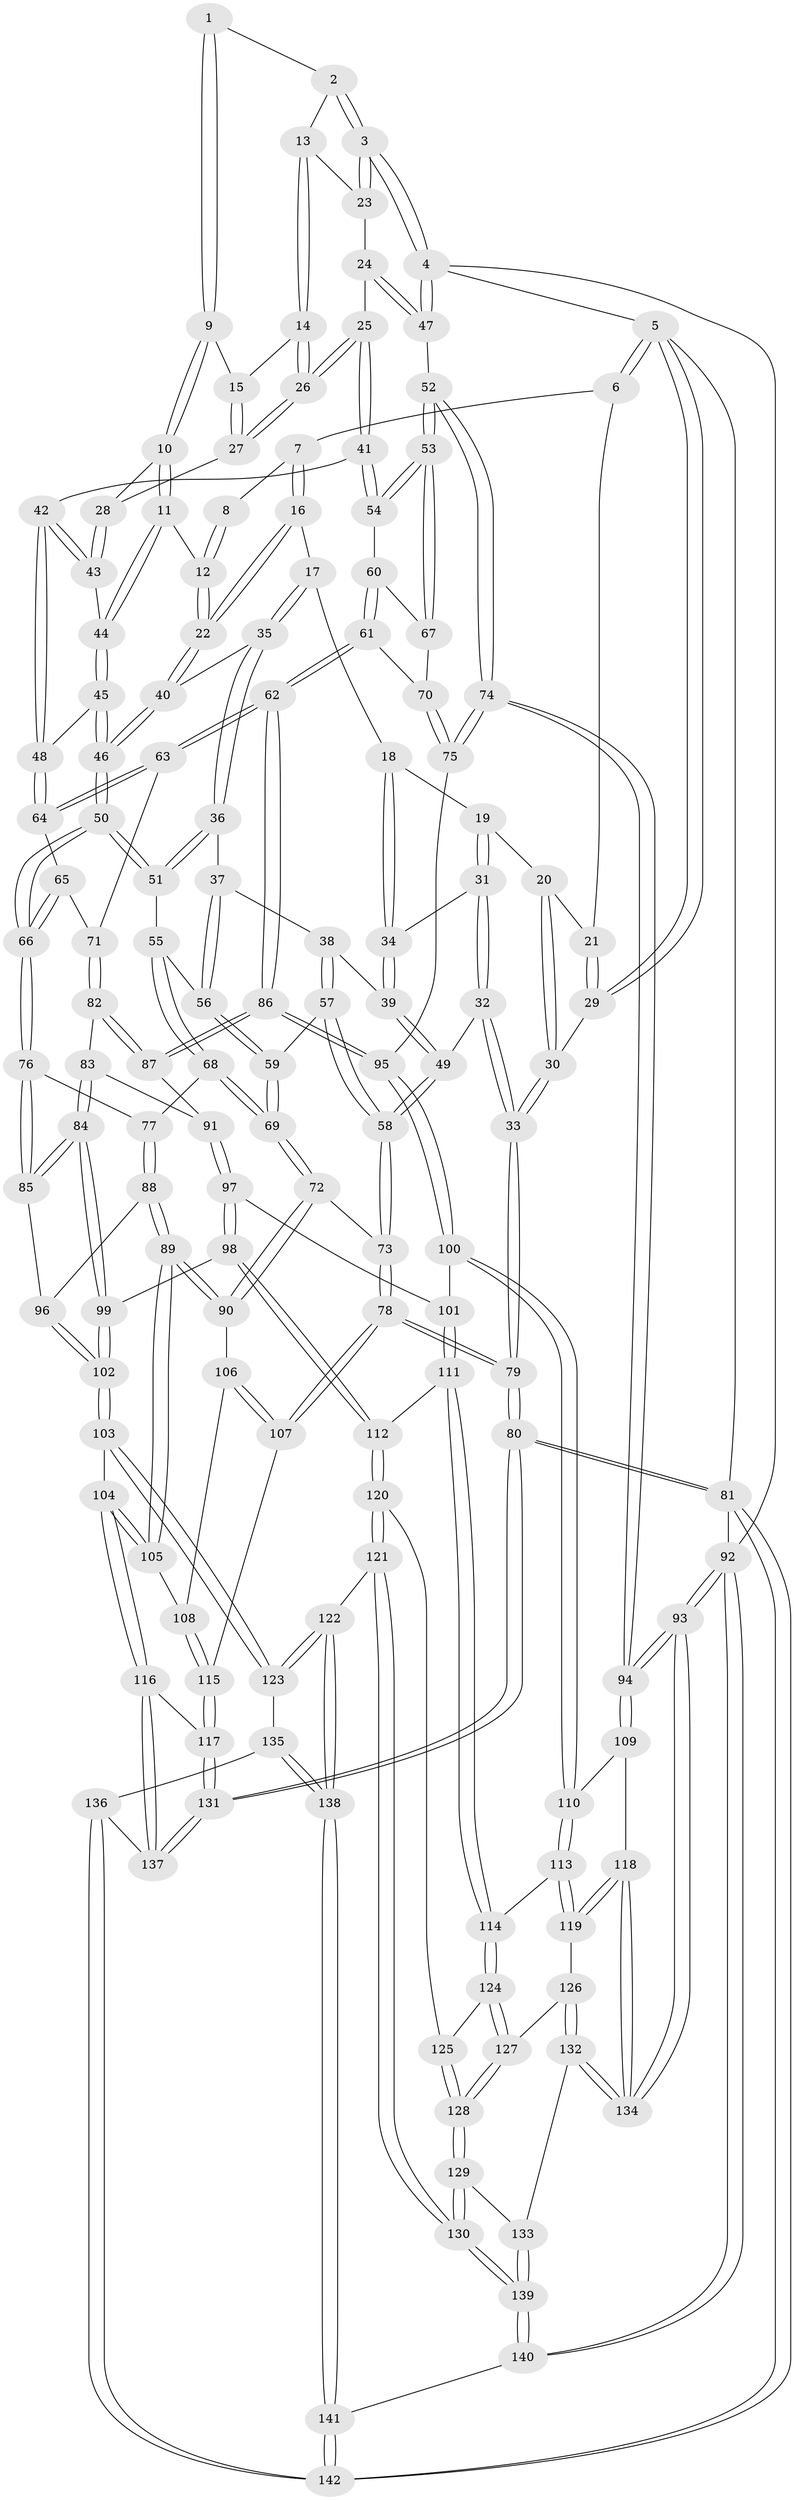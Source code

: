 // coarse degree distribution, {3: 0.11627906976744186, 5: 0.32558139534883723, 4: 0.43023255813953487, 6: 0.12790697674418605}
// Generated by graph-tools (version 1.1) at 2025/42/03/06/25 10:42:28]
// undirected, 142 vertices, 352 edges
graph export_dot {
graph [start="1"]
  node [color=gray90,style=filled];
  1 [pos="+0.598870779776815+0"];
  2 [pos="+0.7075003298524569+0"];
  3 [pos="+1+0"];
  4 [pos="+1+0"];
  5 [pos="+0+0"];
  6 [pos="+0.11807708105015942+0"];
  7 [pos="+0.2657077424487569+0"];
  8 [pos="+0.5276152737120482+0"];
  9 [pos="+0.6078769579227555+0.04638165408144555"];
  10 [pos="+0.5983659927532617+0.08884951170209475"];
  11 [pos="+0.5744286911522319+0.10190135939343846"];
  12 [pos="+0.4791549542892318+0.09022376730718253"];
  13 [pos="+0.7580615234697441+0"];
  14 [pos="+0.7561420046631319+0.03318380232033122"];
  15 [pos="+0.667430675530583+0.05492567802286395"];
  16 [pos="+0.2858408621653826+0"];
  17 [pos="+0.268573318727204+0.054306885781621246"];
  18 [pos="+0.2607411008036787+0.05892238888672809"];
  19 [pos="+0.11099188443003112+0.0758000578653227"];
  20 [pos="+0.11072256126982163+0.07499743991031685"];
  21 [pos="+0.10782853477846341+0.057454427683062165"];
  22 [pos="+0.44801102354955014+0.117941186285009"];
  23 [pos="+0.8614161714177984+0.029938317247799117"];
  24 [pos="+0.9094513910181985+0.1106975935892191"];
  25 [pos="+0.7859130285334206+0.1722035297358692"];
  26 [pos="+0.7667832080498552+0.12881232359892997"];
  27 [pos="+0.66514051387286+0.10177894210674526"];
  28 [pos="+0.6116789556506332+0.09678621301648842"];
  29 [pos="+0+0.06874628438414829"];
  30 [pos="+0+0.11739685071802407"];
  31 [pos="+0.11444149816432529+0.17438298836439164"];
  32 [pos="+0+0.22642946885066834"];
  33 [pos="+0+0.20381552409189127"];
  34 [pos="+0.12911935378108827+0.18013998394618197"];
  35 [pos="+0.3284306216896474+0.17691741536591307"];
  36 [pos="+0.32408815949112485+0.18604980056454642"];
  37 [pos="+0.2778505397126225+0.22408896793248909"];
  38 [pos="+0.20652870712434251+0.23757489088996486"];
  39 [pos="+0.1879885434237638+0.2330972232181023"];
  40 [pos="+0.43930123049681846+0.1370565907930837"];
  41 [pos="+0.7785293246069482+0.20251305692860147"];
  42 [pos="+0.7611997418696324+0.21211376958584752"];
  43 [pos="+0.6394868584002641+0.15896138345983704"];
  44 [pos="+0.5728168254862825+0.20110078194186187"];
  45 [pos="+0.5574480267420916+0.24281750291877996"];
  46 [pos="+0.5281800116251981+0.2629995403182834"];
  47 [pos="+1+0.027377135380944436"];
  48 [pos="+0.7320603815464941+0.23819628736800652"];
  49 [pos="+0.09866384707479937+0.36842886212595527"];
  50 [pos="+0.5001471864179599+0.3627504445643615"];
  51 [pos="+0.4485090529159234+0.3423807692047451"];
  52 [pos="+1+0.18682906604229274"];
  53 [pos="+1+0.24740315007686772"];
  54 [pos="+0.8219301076358804+0.24682454946663035"];
  55 [pos="+0.3500544512022768+0.347285409040749"];
  56 [pos="+0.30766636959124966+0.3165748375137573"];
  57 [pos="+0.22430426322708094+0.3609878940794034"];
  58 [pos="+0.10671317108225054+0.39409736569674586"];
  59 [pos="+0.2425133723156361+0.3729746138906057"];
  60 [pos="+0.8272509284643237+0.26331372750181575"];
  61 [pos="+0.8303042450895387+0.45150138181188676"];
  62 [pos="+0.8293104142511132+0.453370060573969"];
  63 [pos="+0.7675793394915914+0.4236434437619041"];
  64 [pos="+0.6972666765229458+0.33442026463076246"];
  65 [pos="+0.6416272347999865+0.36088052857881175"];
  66 [pos="+0.5084872496762075+0.3842077003519248"];
  67 [pos="+0.9543593900691152+0.3568107706304419"];
  68 [pos="+0.29189033833555517+0.4336935877263784"];
  69 [pos="+0.2729354900133179+0.4373099842625235"];
  70 [pos="+0.9439853563731818+0.37405212252596437"];
  71 [pos="+0.6887504487414404+0.4450858398359373"];
  72 [pos="+0.2128402084551186+0.5204102562651095"];
  73 [pos="+0.10125631095749263+0.4361507587841969"];
  74 [pos="+1+0.5744653621051585"];
  75 [pos="+1+0.5366050313872452"];
  76 [pos="+0.505115866953159+0.4280481025604448"];
  77 [pos="+0.35222110470854073+0.4545825385755213"];
  78 [pos="+0+0.6024009552826549"];
  79 [pos="+0+0.6063013121529034"];
  80 [pos="+0+0.8550692332858605"];
  81 [pos="+0+1"];
  82 [pos="+0.6641257248195915+0.46942267468808796"];
  83 [pos="+0.6498208219251626+0.4784410791612975"];
  84 [pos="+0.5422318271347335+0.519213867444705"];
  85 [pos="+0.520310306674044+0.4848737353753826"];
  86 [pos="+0.8320888986512667+0.4720963974612351"];
  87 [pos="+0.7717337129132601+0.5122709659948539"];
  88 [pos="+0.34062674221091715+0.557012640279862"];
  89 [pos="+0.24237146661177403+0.5739677954684164"];
  90 [pos="+0.2153238687602649+0.5332015337237633"];
  91 [pos="+0.7486789127818464+0.5323162607966742"];
  92 [pos="+1+1"];
  93 [pos="+1+1"];
  94 [pos="+1+0.6617194026123259"];
  95 [pos="+0.8887166396307301+0.5394062023224168"];
  96 [pos="+0.3538025884975938+0.5602211460731135"];
  97 [pos="+0.6919145135272151+0.6019997432192016"];
  98 [pos="+0.6144837681758828+0.6318563715177872"];
  99 [pos="+0.5614452738807388+0.5940551783602119"];
  100 [pos="+0.8689934781167452+0.6076881388287276"];
  101 [pos="+0.7792623831901749+0.632263105731215"];
  102 [pos="+0.42586150543434126+0.6947011429241764"];
  103 [pos="+0.3922463031837697+0.7448713631587348"];
  104 [pos="+0.28756593666775176+0.7211196477755468"];
  105 [pos="+0.241694530034458+0.6321694458449859"];
  106 [pos="+0.10035560270697927+0.5886640486863133"];
  107 [pos="+0+0.6114904155213834"];
  108 [pos="+0.1521327515265868+0.6643022119600119"];
  109 [pos="+0.910536592329674+0.6811071301599317"];
  110 [pos="+0.8823172210658142+0.6644675604525228"];
  111 [pos="+0.7744440234419319+0.7238796793816612"];
  112 [pos="+0.617491997170801+0.641097248398313"];
  113 [pos="+0.8599305831880679+0.6929984352791437"];
  114 [pos="+0.7744916377688168+0.7239458740784769"];
  115 [pos="+0.11479738840123174+0.6955038215478272"];
  116 [pos="+0.1955659897100354+0.808105982296758"];
  117 [pos="+0.13946570589363616+0.7716362355472708"];
  118 [pos="+0.9655015328768118+0.8487792486938286"];
  119 [pos="+0.8632028452066381+0.78324017704992"];
  120 [pos="+0.6195447681564158+0.6941492853855378"];
  121 [pos="+0.5733333718314413+0.8697356293258933"];
  122 [pos="+0.5580793511028178+0.8698735392521311"];
  123 [pos="+0.4068883507383907+0.7810003223164813"];
  124 [pos="+0.7715504562072256+0.7578468883662564"];
  125 [pos="+0.6945422304423503+0.7569664997646647"];
  126 [pos="+0.7997186695436733+0.7901706473605836"];
  127 [pos="+0.7742447563320987+0.7668388439385826"];
  128 [pos="+0.7001825957412884+0.8354845643438031"];
  129 [pos="+0.699626109156575+0.8365456249454062"];
  130 [pos="+0.5870074381993534+0.8791248927654544"];
  131 [pos="+0+0.8498731970886436"];
  132 [pos="+0.7960576385501811+0.8780361133019723"];
  133 [pos="+0.7831792243898955+0.8841347972862772"];
  134 [pos="+1+0.9334190953841999"];
  135 [pos="+0.384706930358864+0.8259723191882385"];
  136 [pos="+0.20956898240074956+0.9301292916753441"];
  137 [pos="+0.19189363808239687+0.892473245967579"];
  138 [pos="+0.37582043827148454+1"];
  139 [pos="+0.6892653244836114+1"];
  140 [pos="+0.7206901796496702+1"];
  141 [pos="+0.2989671059254345+1"];
  142 [pos="+0.25197776360902435+1"];
  1 -- 2;
  1 -- 9;
  1 -- 9;
  2 -- 3;
  2 -- 3;
  2 -- 13;
  3 -- 4;
  3 -- 4;
  3 -- 23;
  3 -- 23;
  4 -- 5;
  4 -- 47;
  4 -- 47;
  4 -- 92;
  5 -- 6;
  5 -- 6;
  5 -- 29;
  5 -- 29;
  5 -- 81;
  6 -- 7;
  6 -- 21;
  7 -- 8;
  7 -- 16;
  7 -- 16;
  8 -- 12;
  8 -- 12;
  9 -- 10;
  9 -- 10;
  9 -- 15;
  10 -- 11;
  10 -- 11;
  10 -- 28;
  11 -- 12;
  11 -- 44;
  11 -- 44;
  12 -- 22;
  12 -- 22;
  13 -- 14;
  13 -- 14;
  13 -- 23;
  14 -- 15;
  14 -- 26;
  14 -- 26;
  15 -- 27;
  15 -- 27;
  16 -- 17;
  16 -- 22;
  16 -- 22;
  17 -- 18;
  17 -- 35;
  17 -- 35;
  18 -- 19;
  18 -- 34;
  18 -- 34;
  19 -- 20;
  19 -- 31;
  19 -- 31;
  20 -- 21;
  20 -- 30;
  20 -- 30;
  21 -- 29;
  21 -- 29;
  22 -- 40;
  22 -- 40;
  23 -- 24;
  24 -- 25;
  24 -- 47;
  24 -- 47;
  25 -- 26;
  25 -- 26;
  25 -- 41;
  25 -- 41;
  26 -- 27;
  26 -- 27;
  27 -- 28;
  28 -- 43;
  28 -- 43;
  29 -- 30;
  30 -- 33;
  30 -- 33;
  31 -- 32;
  31 -- 32;
  31 -- 34;
  32 -- 33;
  32 -- 33;
  32 -- 49;
  33 -- 79;
  33 -- 79;
  34 -- 39;
  34 -- 39;
  35 -- 36;
  35 -- 36;
  35 -- 40;
  36 -- 37;
  36 -- 51;
  36 -- 51;
  37 -- 38;
  37 -- 56;
  37 -- 56;
  38 -- 39;
  38 -- 57;
  38 -- 57;
  39 -- 49;
  39 -- 49;
  40 -- 46;
  40 -- 46;
  41 -- 42;
  41 -- 54;
  41 -- 54;
  42 -- 43;
  42 -- 43;
  42 -- 48;
  42 -- 48;
  43 -- 44;
  44 -- 45;
  44 -- 45;
  45 -- 46;
  45 -- 46;
  45 -- 48;
  46 -- 50;
  46 -- 50;
  47 -- 52;
  48 -- 64;
  48 -- 64;
  49 -- 58;
  49 -- 58;
  50 -- 51;
  50 -- 51;
  50 -- 66;
  50 -- 66;
  51 -- 55;
  52 -- 53;
  52 -- 53;
  52 -- 74;
  52 -- 74;
  53 -- 54;
  53 -- 54;
  53 -- 67;
  53 -- 67;
  54 -- 60;
  55 -- 56;
  55 -- 68;
  55 -- 68;
  56 -- 59;
  56 -- 59;
  57 -- 58;
  57 -- 58;
  57 -- 59;
  58 -- 73;
  58 -- 73;
  59 -- 69;
  59 -- 69;
  60 -- 61;
  60 -- 61;
  60 -- 67;
  61 -- 62;
  61 -- 62;
  61 -- 70;
  62 -- 63;
  62 -- 63;
  62 -- 86;
  62 -- 86;
  63 -- 64;
  63 -- 64;
  63 -- 71;
  64 -- 65;
  65 -- 66;
  65 -- 66;
  65 -- 71;
  66 -- 76;
  66 -- 76;
  67 -- 70;
  68 -- 69;
  68 -- 69;
  68 -- 77;
  69 -- 72;
  69 -- 72;
  70 -- 75;
  70 -- 75;
  71 -- 82;
  71 -- 82;
  72 -- 73;
  72 -- 90;
  72 -- 90;
  73 -- 78;
  73 -- 78;
  74 -- 75;
  74 -- 75;
  74 -- 94;
  74 -- 94;
  75 -- 95;
  76 -- 77;
  76 -- 85;
  76 -- 85;
  77 -- 88;
  77 -- 88;
  78 -- 79;
  78 -- 79;
  78 -- 107;
  78 -- 107;
  79 -- 80;
  79 -- 80;
  80 -- 81;
  80 -- 81;
  80 -- 131;
  80 -- 131;
  81 -- 142;
  81 -- 142;
  81 -- 92;
  82 -- 83;
  82 -- 87;
  82 -- 87;
  83 -- 84;
  83 -- 84;
  83 -- 91;
  84 -- 85;
  84 -- 85;
  84 -- 99;
  84 -- 99;
  85 -- 96;
  86 -- 87;
  86 -- 87;
  86 -- 95;
  86 -- 95;
  87 -- 91;
  88 -- 89;
  88 -- 89;
  88 -- 96;
  89 -- 90;
  89 -- 90;
  89 -- 105;
  89 -- 105;
  90 -- 106;
  91 -- 97;
  91 -- 97;
  92 -- 93;
  92 -- 93;
  92 -- 140;
  92 -- 140;
  93 -- 94;
  93 -- 94;
  93 -- 134;
  93 -- 134;
  94 -- 109;
  94 -- 109;
  95 -- 100;
  95 -- 100;
  96 -- 102;
  96 -- 102;
  97 -- 98;
  97 -- 98;
  97 -- 101;
  98 -- 99;
  98 -- 112;
  98 -- 112;
  99 -- 102;
  99 -- 102;
  100 -- 101;
  100 -- 110;
  100 -- 110;
  101 -- 111;
  101 -- 111;
  102 -- 103;
  102 -- 103;
  103 -- 104;
  103 -- 123;
  103 -- 123;
  104 -- 105;
  104 -- 105;
  104 -- 116;
  104 -- 116;
  105 -- 108;
  106 -- 107;
  106 -- 107;
  106 -- 108;
  107 -- 115;
  108 -- 115;
  108 -- 115;
  109 -- 110;
  109 -- 118;
  110 -- 113;
  110 -- 113;
  111 -- 112;
  111 -- 114;
  111 -- 114;
  112 -- 120;
  112 -- 120;
  113 -- 114;
  113 -- 119;
  113 -- 119;
  114 -- 124;
  114 -- 124;
  115 -- 117;
  115 -- 117;
  116 -- 117;
  116 -- 137;
  116 -- 137;
  117 -- 131;
  117 -- 131;
  118 -- 119;
  118 -- 119;
  118 -- 134;
  118 -- 134;
  119 -- 126;
  120 -- 121;
  120 -- 121;
  120 -- 125;
  121 -- 122;
  121 -- 130;
  121 -- 130;
  122 -- 123;
  122 -- 123;
  122 -- 138;
  122 -- 138;
  123 -- 135;
  124 -- 125;
  124 -- 127;
  124 -- 127;
  125 -- 128;
  125 -- 128;
  126 -- 127;
  126 -- 132;
  126 -- 132;
  127 -- 128;
  127 -- 128;
  128 -- 129;
  128 -- 129;
  129 -- 130;
  129 -- 130;
  129 -- 133;
  130 -- 139;
  130 -- 139;
  131 -- 137;
  131 -- 137;
  132 -- 133;
  132 -- 134;
  132 -- 134;
  133 -- 139;
  133 -- 139;
  135 -- 136;
  135 -- 138;
  135 -- 138;
  136 -- 137;
  136 -- 142;
  136 -- 142;
  138 -- 141;
  138 -- 141;
  139 -- 140;
  139 -- 140;
  140 -- 141;
  141 -- 142;
  141 -- 142;
}
